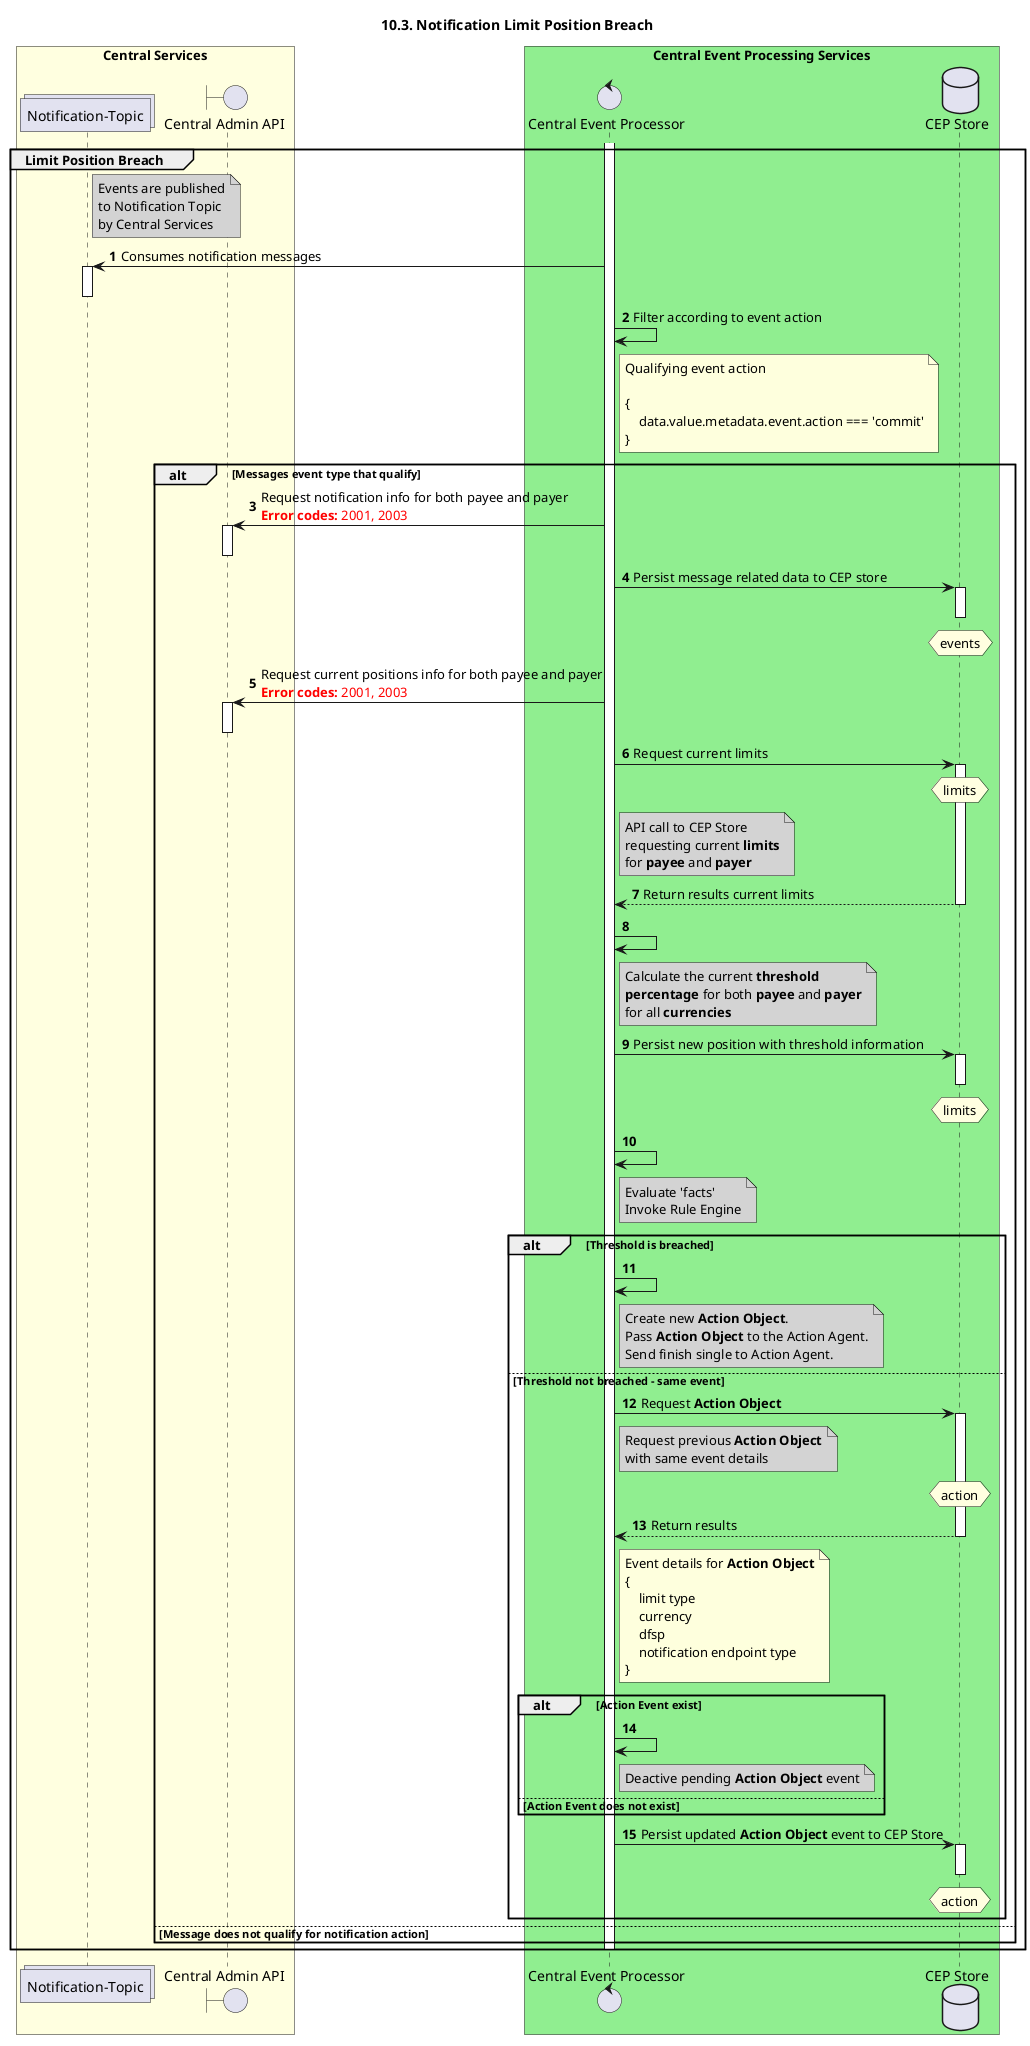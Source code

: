 @startuml
' declate title
title 10.3. Notification Limit Position Breach
autonumber

' declare actors
collections "Notification-Topic" as TOPIC_NOTIFY
boundary "Central Admin API" as CLAPI
control "Central Event Processor" as CEP
database "CEP Store" as DB

box "Central Services" #LightYellow
participant TOPIC_NOTIFY
participant CLAPI
end box
box "Central Event Processing Services" #LightGreen
participant CEP
participant DB
end box

' start flow
Group Limit Position Breach
    activate CEP
    note right of TOPIC_NOTIFY #LightGrey
        Events are published
        to Notification Topic
        by Central Services
    end note
    TOPIC_NOTIFY <- CEP: Consumes notification messages
    activate TOPIC_NOTIFY
    deactivate TOPIC_NOTIFY
    CEP -> CEP: Filter according to event action
    note right of CEP
        Qualifying event action

        {
            data.value.metadata.event.action === 'commit'
        }
    end note

    alt Messages event type that qualify
        CLAPI <- CEP: Request notification info for both payee and payer\n<color #FF0000><b>Error codes:</b> 2001, 2003 </color>
        activate CLAPI
        deactivate CLAPI
        CEP -> DB: Persist message related data to CEP store
        activate DB
        hnote over DB #LightYellow
            events
        end hnote
        deactivate DB
        CLAPI <- CEP: Request current positions info for both payee and payer\n<color #FF0000><b>Error codes:</b> 2001, 2003 </color>
        activate CLAPI
        deactivate CLAPI
        CEP -> DB: Request current limits
        activate DB
        hnote over DB #LightYellow
            limits
        end hnote
        note right of CEP #LightGrey
            API call to CEP Store
            requesting current **limits**
            for **payee** and **payer**
        end note
        CEP <-- DB: Return results current limits
        deactivate DB
        CEP -> CEP:
        note right of CEP #LightGrey
            Calculate the current **threshold**
            **percentage** for both **payee** and **payer**
            for all **currencies**
        end note
        CEP -> DB: Persist new position with threshold information
        activate DB
        hnote over DB #LightYellow
            limits
        end hnote
        deactivate DB
        CEP -> CEP
        note right of CEP #LightGrey
            Evaluate 'facts'
            Invoke Rule Engine
        end note

        alt Threshold is breached
            CEP -> CEP:
            note right of CEP #LightGrey
                Create new **Action Object**.
                Pass **Action Object** to the Action Agent.
                Send finish single to Action Agent.
            end note
        else Threshold not breached - same event
            CEP -> DB: Request **Action Object**
            note right of CEP #LightGrey
                Request previous **Action Object**
                with same event details
            end note
            activate DB
        hnote over DB #LightYellow
            action
        end hnote
        CEP <-- DB: Return results
        deactivate DB
            note right of CEP
                Event details for **Action Object**
                {
                    limit type
                    currency
                    dfsp
                    notification endpoint type
                }
            end note
            alt Action Event exist
                CEP -> CEP
                note right of CEP #LightGrey
                    Deactive pending **Action Object** event
                end note
            else Action Event does not exist
            end
        CEP -> DB: Persist updated **Action Object** event to CEP Store
        activate DB
        hnote over DB #LightYellow
            action
        end hnote
        deactivate DB
        end
    else Message does not qualify for notification action
    end
    deactivate CEP
end
@enduml
